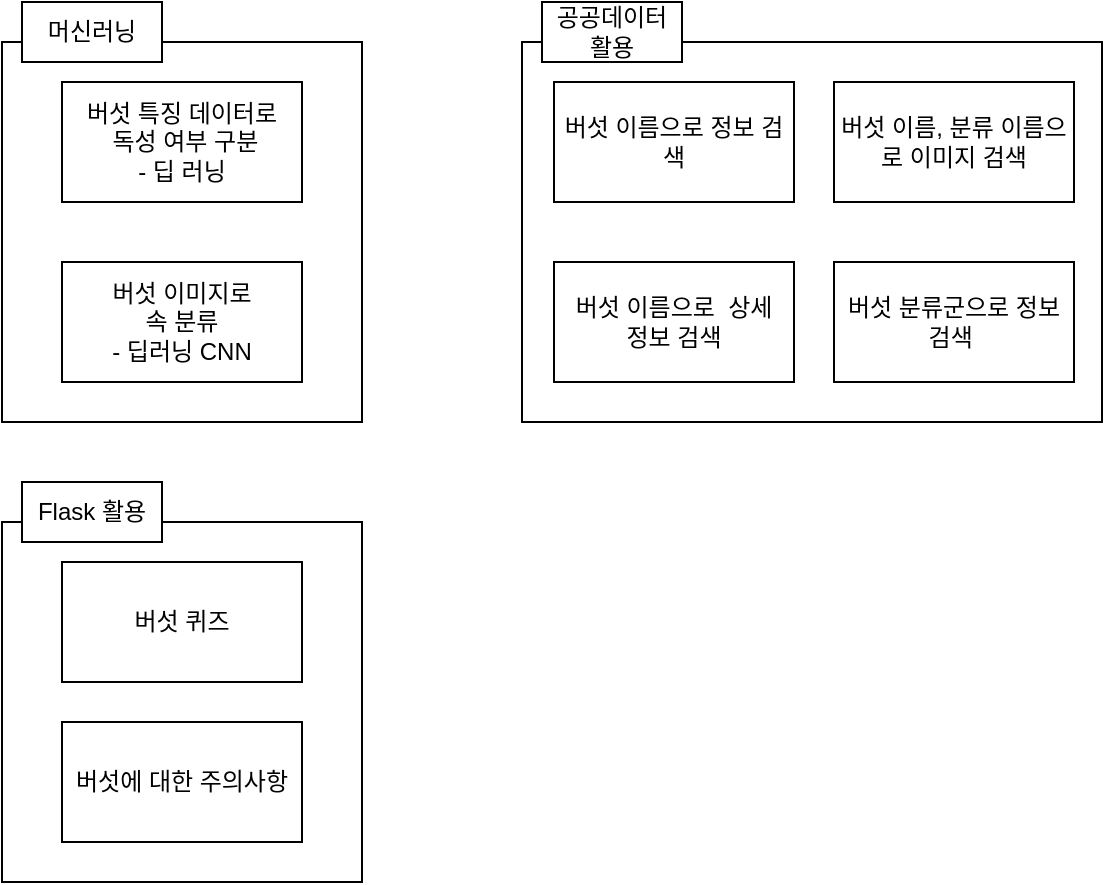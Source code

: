 <mxfile version="15.5.5" type="device"><diagram id="CW8OQpv9b5EjCsharez-" name="Page-1"><mxGraphModel dx="981" dy="526" grid="1" gridSize="10" guides="1" tooltips="1" connect="1" arrows="1" fold="1" page="1" pageScale="1" pageWidth="827" pageHeight="1169" math="0" shadow="0"><root><mxCell id="0"/><mxCell id="1" parent="0"/><mxCell id="Nzu9HddIEsAyV48jjKI--1" value="버섯 퀴즈" style="rounded=0;whiteSpace=wrap;html=1;" vertex="1" parent="1"><mxGeometry x="80" y="310" width="120" height="60" as="geometry"/></mxCell><mxCell id="Nzu9HddIEsAyV48jjKI--2" value="버섯 특징 데이터로&lt;br&gt;&amp;nbsp;독성 여부 구분&lt;br&gt;- 딥 러닝" style="rounded=0;whiteSpace=wrap;html=1;" vertex="1" parent="1"><mxGeometry x="80" y="70" width="120" height="60" as="geometry"/></mxCell><mxCell id="Nzu9HddIEsAyV48jjKI--3" value="버섯 이미지로&lt;br&gt;&amp;nbsp;속 분류&amp;nbsp;&lt;br&gt;- 딥러닝 CNN" style="rounded=0;whiteSpace=wrap;html=1;" vertex="1" parent="1"><mxGeometry x="80" y="160" width="120" height="60" as="geometry"/></mxCell><mxCell id="Nzu9HddIEsAyV48jjKI--4" value="버섯 이름으로 정보 검색" style="rounded=0;whiteSpace=wrap;html=1;" vertex="1" parent="1"><mxGeometry x="326" y="70" width="120" height="60" as="geometry"/></mxCell><mxCell id="Nzu9HddIEsAyV48jjKI--5" value="버섯 이름, 분류 이름으로 이미지 검색" style="rounded=0;whiteSpace=wrap;html=1;" vertex="1" parent="1"><mxGeometry x="466" y="70" width="120" height="60" as="geometry"/></mxCell><mxCell id="Nzu9HddIEsAyV48jjKI--6" value="버섯 분류군으로 정보 검색&amp;nbsp;" style="rounded=0;whiteSpace=wrap;html=1;" vertex="1" parent="1"><mxGeometry x="466" y="160" width="120" height="60" as="geometry"/></mxCell><mxCell id="Nzu9HddIEsAyV48jjKI--7" value="버섯 이름으로&amp;nbsp; 상세 &lt;br&gt;정보 검색" style="rounded=0;whiteSpace=wrap;html=1;" vertex="1" parent="1"><mxGeometry x="326" y="160" width="120" height="60" as="geometry"/></mxCell><mxCell id="Nzu9HddIEsAyV48jjKI--8" value="버섯에 대한 주의사항" style="rounded=0;whiteSpace=wrap;html=1;" vertex="1" parent="1"><mxGeometry x="80" y="390" width="120" height="60" as="geometry"/></mxCell><mxCell id="Nzu9HddIEsAyV48jjKI--9" value="" style="whiteSpace=wrap;html=1;aspect=fixed;fillColor=none;" vertex="1" parent="1"><mxGeometry x="50" y="290" width="180" height="180" as="geometry"/></mxCell><mxCell id="Nzu9HddIEsAyV48jjKI--10" value="" style="whiteSpace=wrap;html=1;fillColor=none;imageAspect=1;" vertex="1" parent="1"><mxGeometry x="310" y="50" width="290" height="190" as="geometry"/></mxCell><mxCell id="Nzu9HddIEsAyV48jjKI--11" value="" style="whiteSpace=wrap;html=1;fillColor=none;imageAspect=1;" vertex="1" parent="1"><mxGeometry x="50" y="50" width="180" height="190" as="geometry"/></mxCell><mxCell id="Nzu9HddIEsAyV48jjKI--12" value="머신러닝" style="rounded=0;whiteSpace=wrap;html=1;" vertex="1" parent="1"><mxGeometry x="60" y="30" width="70" height="30" as="geometry"/></mxCell><mxCell id="Nzu9HddIEsAyV48jjKI--14" value="공공데이터 활용" style="rounded=0;whiteSpace=wrap;html=1;" vertex="1" parent="1"><mxGeometry x="320" y="30" width="70" height="30" as="geometry"/></mxCell><mxCell id="Nzu9HddIEsAyV48jjKI--15" value="Flask 활용" style="rounded=0;whiteSpace=wrap;html=1;" vertex="1" parent="1"><mxGeometry x="60" y="270" width="70" height="30" as="geometry"/></mxCell></root></mxGraphModel></diagram></mxfile>